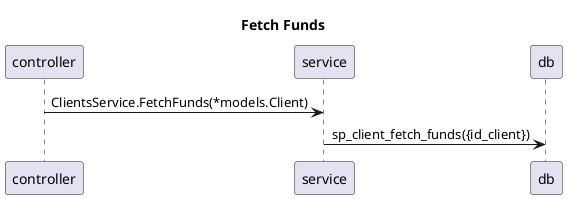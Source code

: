 @startuml
title Fetch Funds
skinparam responseMessageBelowArrow true
controller -> service : ClientsService.FetchFunds(*models.Client)
service -> db : sp_client_fetch_funds({id_client})
@enduml
